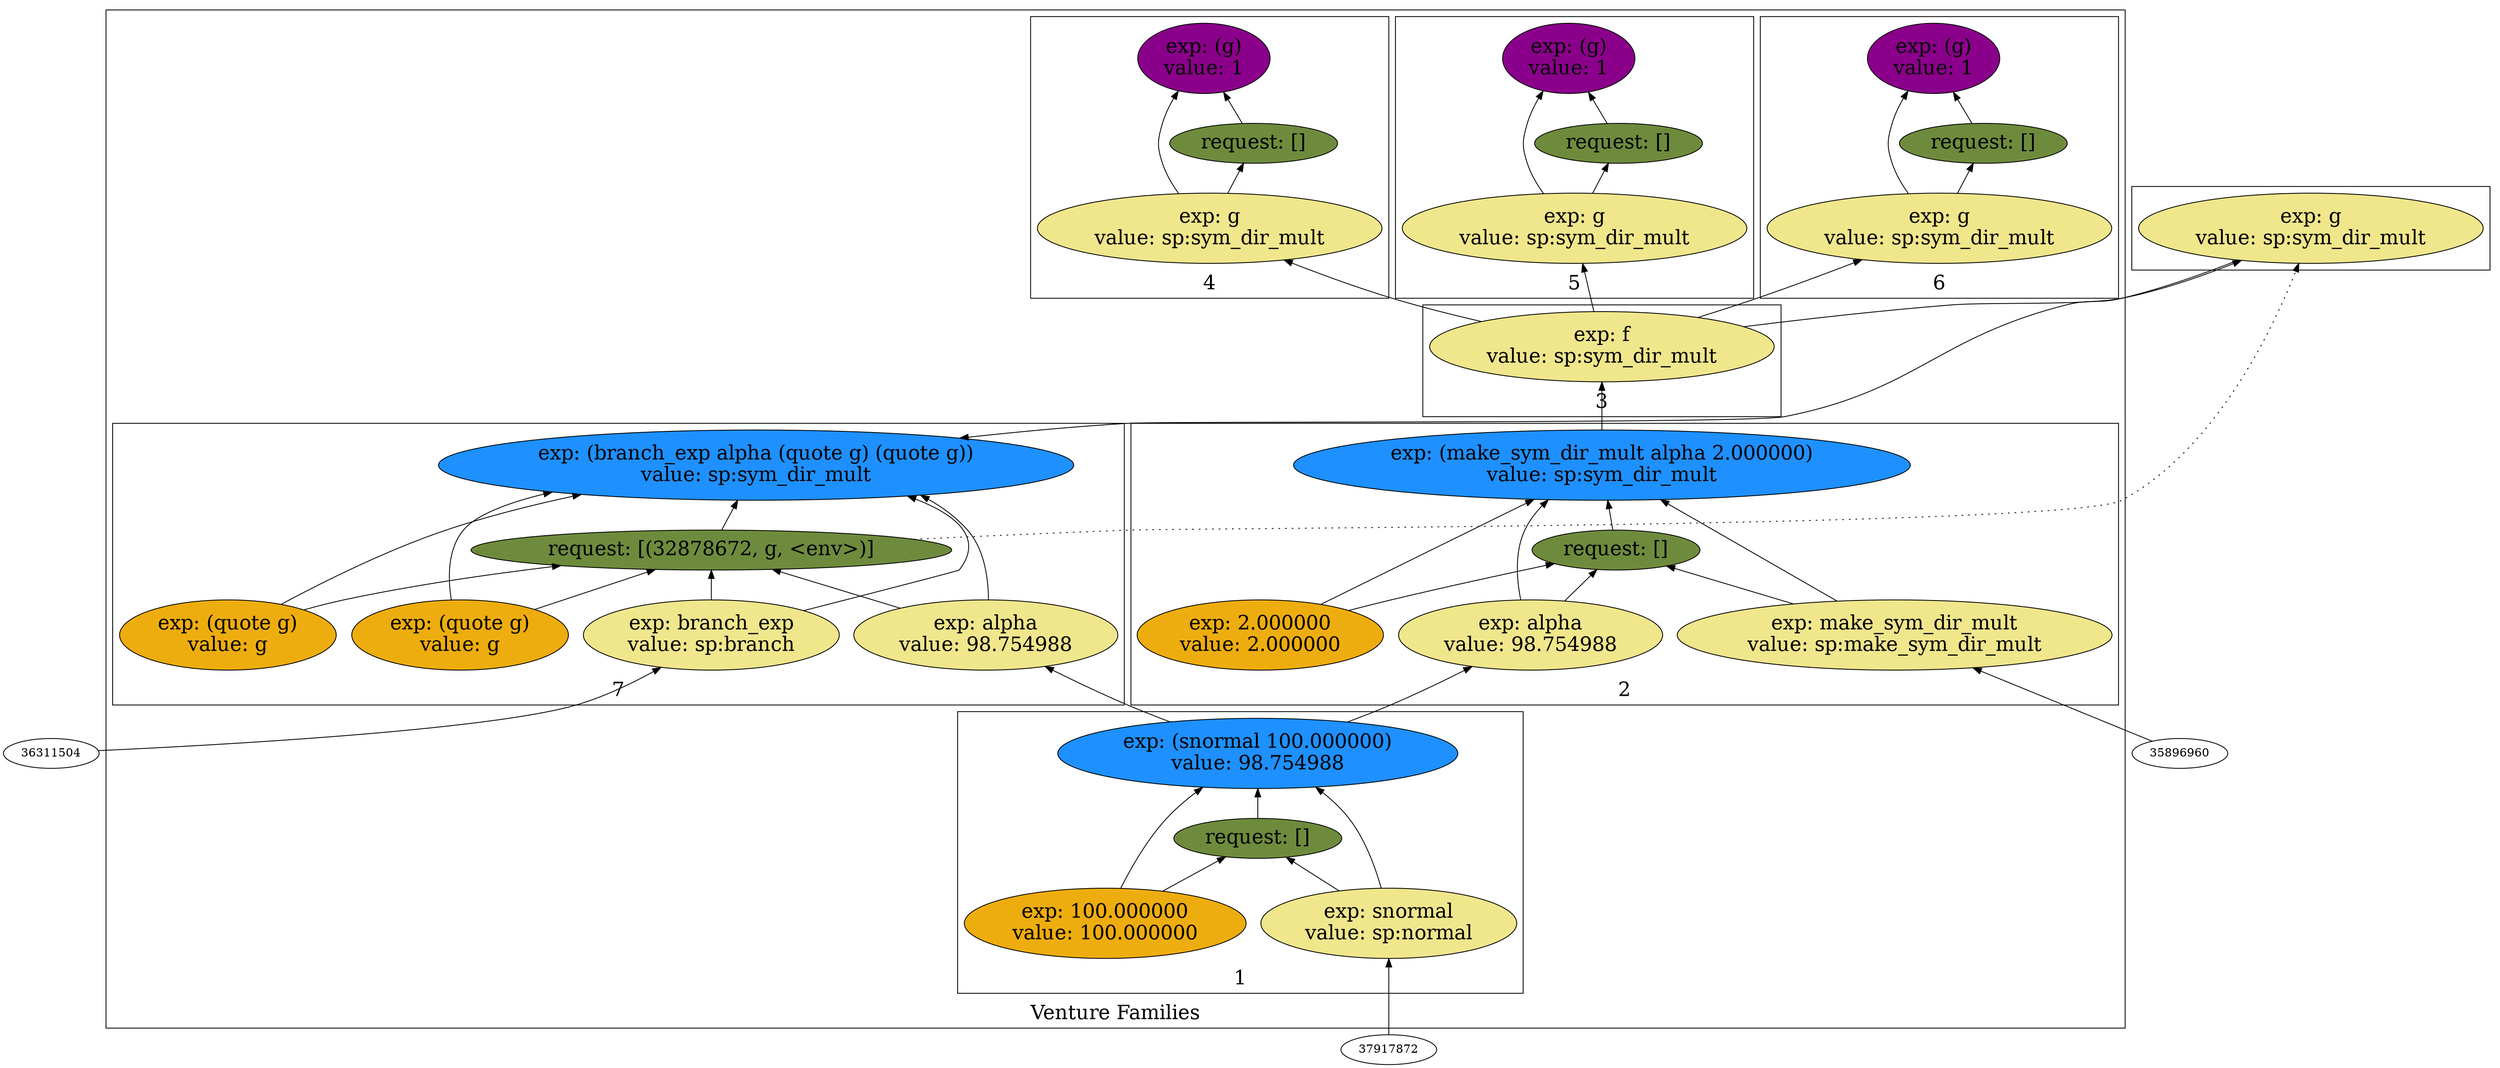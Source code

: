 digraph {
rankdir=BT
fontsize=24
subgraph cluster1 {
label="Venture Families"
subgraph cluster2 {
label="1"
"37356800"["fillcolor"="dodgerblue" "fontsize"="24" "label"="exp: (snormal 100.000000)\nvalue: 98.754988" "shape"="ellipse" "style"="filled" ]
"38779248"["fillcolor"="darkolivegreen4" "fontsize"="24" "label"="request: []" "shape"="ellipse" "style"="filled" ]
"37253632"["fillcolor"="khaki" "fontsize"="24" "label"="exp: snormal\nvalue: sp:normal" "shape"="ellipse" "style"="filled" ]
"31215360"["fillcolor"="darkgoldenrod2" "fontsize"="24" "label"="exp: 100.000000\nvalue: 100.000000" "shape"="ellipse" "style"="filled" ]
}

subgraph cluster3 {
label="2"
"37497584"["fillcolor"="dodgerblue" "fontsize"="24" "label"="exp: (make_sym_dir_mult alpha 2.000000)\nvalue: sp:sym_dir_mult" "shape"="ellipse" "style"="filled" ]
"36008416"["fillcolor"="darkolivegreen4" "fontsize"="24" "label"="request: []" "shape"="ellipse" "style"="filled" ]
"35758960"["fillcolor"="khaki" "fontsize"="24" "label"="exp: make_sym_dir_mult\nvalue: sp:make_sym_dir_mult" "shape"="ellipse" "style"="filled" ]
"32504208"["fillcolor"="khaki" "fontsize"="24" "label"="exp: alpha\nvalue: 98.754988" "shape"="ellipse" "style"="filled" ]
"32794384"["fillcolor"="darkgoldenrod2" "fontsize"="24" "label"="exp: 2.000000\nvalue: 2.000000" "shape"="ellipse" "style"="filled" ]
}

subgraph cluster4 {
label="3"
"31227776"["fillcolor"="khaki" "fontsize"="24" "label"="exp: f\nvalue: sp:sym_dir_mult" "shape"="ellipse" "style"="filled" ]
}

subgraph cluster5 {
label="4"
"34163504"["fillcolor"="magenta4" "fontsize"="24" "label"="exp: (g)\nvalue: 1" "shape"="ellipse" "style"="filled" ]
"32454352"["fillcolor"="darkolivegreen4" "fontsize"="24" "label"="request: []" "shape"="ellipse" "style"="filled" ]
"34460816"["fillcolor"="khaki" "fontsize"="24" "label"="exp: g\nvalue: sp:sym_dir_mult" "shape"="ellipse" "style"="filled" ]
}

subgraph cluster6 {
label="5"
"34491664"["fillcolor"="magenta4" "fontsize"="24" "label"="exp: (g)\nvalue: 1" "shape"="ellipse" "style"="filled" ]
"31841312"["fillcolor"="darkolivegreen4" "fontsize"="24" "label"="request: []" "shape"="ellipse" "style"="filled" ]
"31959104"["fillcolor"="khaki" "fontsize"="24" "label"="exp: g\nvalue: sp:sym_dir_mult" "shape"="ellipse" "style"="filled" ]
}

subgraph cluster7 {
label="6"
"32219424"["fillcolor"="magenta4" "fontsize"="24" "label"="exp: (g)\nvalue: 1" "shape"="ellipse" "style"="filled" ]
"30766480"["fillcolor"="darkolivegreen4" "fontsize"="24" "label"="request: []" "shape"="ellipse" "style"="filled" ]
"30473984"["fillcolor"="khaki" "fontsize"="24" "label"="exp: g\nvalue: sp:sym_dir_mult" "shape"="ellipse" "style"="filled" ]
}

subgraph cluster8 {
label="7"
"31015344"["fillcolor"="dodgerblue" "fontsize"="24" "label"="exp: (branch_exp alpha (quote g) (quote g))\nvalue: sp:sym_dir_mult" "shape"="ellipse" "style"="filled" ]
"32878672"["fillcolor"="darkolivegreen4" "fontsize"="24" "label"="request: [(32878672, g, <env>)]" "shape"="ellipse" "style"="filled" ]
"31225584"["fillcolor"="khaki" "fontsize"="24" "label"="exp: branch_exp\nvalue: sp:branch" "shape"="ellipse" "style"="filled" ]
"30372512"["fillcolor"="khaki" "fontsize"="24" "label"="exp: alpha\nvalue: 98.754988" "shape"="ellipse" "style"="filled" ]
"33378608"["fillcolor"="darkgoldenrod2" "fontsize"="24" "label"="exp: (quote g)\nvalue: g" "shape"="ellipse" "style"="filled" ]
"32496912"["fillcolor"="darkgoldenrod2" "fontsize"="24" "label"="exp: (quote g)\nvalue: g" "shape"="ellipse" "style"="filled" ]
}

}

subgraph cluster9 {
label=""
"33795600"["fillcolor"="khaki" "fontsize"="24" "label"="exp: g\nvalue: sp:sym_dir_mult" "shape"="ellipse" "style"="filled" ]
}

"31225584" -> "31015344"["arrowhead"="normal" "color"="black" "constraint"="true" "style"="solid" ]
"31225584" -> "32878672"["arrowhead"="normal" "color"="black" "constraint"="true" "style"="solid" ]
"36311504" -> "31225584"["arrowhead"="normal" "color"="black" "constraint"="true" "style"="solid" ]
"30372512" -> "31015344"["arrowhead"="normal" "color"="black" "constraint"="true" "style"="solid" ]
"30372512" -> "32878672"["arrowhead"="normal" "color"="black" "constraint"="true" "style"="solid" ]
"37356800" -> "30372512"["arrowhead"="normal" "color"="black" "constraint"="true" "style"="solid" ]
"33378608" -> "31015344"["arrowhead"="normal" "color"="black" "constraint"="true" "style"="solid" ]
"33378608" -> "32878672"["arrowhead"="normal" "color"="black" "constraint"="true" "style"="solid" ]
"32496912" -> "31015344"["arrowhead"="normal" "color"="black" "constraint"="true" "style"="solid" ]
"32496912" -> "32878672"["arrowhead"="normal" "color"="black" "constraint"="true" "style"="solid" ]
"32878672" -> "31015344"["arrowhead"="normal" "color"="black" "constraint"="true" "style"="solid" ]
"33795600" -> "31015344"["arrowhead"="normal" "color"="black" "constraint"="true" "style"="solid" ]
"32878672" -> "33795600"["arrowhead"="normal" "color"="black" "constraint"="false" "style"="dotted" ]
"37497584" -> "31227776"["arrowhead"="normal" "color"="black" "constraint"="true" "style"="solid" ]
"30473984" -> "32219424"["arrowhead"="normal" "color"="black" "constraint"="true" "style"="solid" ]
"30473984" -> "30766480"["arrowhead"="normal" "color"="black" "constraint"="true" "style"="solid" ]
"31227776" -> "30473984"["arrowhead"="normal" "color"="black" "constraint"="true" "style"="solid" ]
"30766480" -> "32219424"["arrowhead"="normal" "color"="black" "constraint"="true" "style"="solid" ]
"31227776" -> "33795600"["arrowhead"="normal" "color"="black" "constraint"="true" "style"="solid" ]
"34460816" -> "34163504"["arrowhead"="normal" "color"="black" "constraint"="true" "style"="solid" ]
"34460816" -> "32454352"["arrowhead"="normal" "color"="black" "constraint"="true" "style"="solid" ]
"31227776" -> "34460816"["arrowhead"="normal" "color"="black" "constraint"="true" "style"="solid" ]
"32454352" -> "34163504"["arrowhead"="normal" "color"="black" "constraint"="true" "style"="solid" ]
"31959104" -> "34491664"["arrowhead"="normal" "color"="black" "constraint"="true" "style"="solid" ]
"31959104" -> "31841312"["arrowhead"="normal" "color"="black" "constraint"="true" "style"="solid" ]
"31227776" -> "31959104"["arrowhead"="normal" "color"="black" "constraint"="true" "style"="solid" ]
"31841312" -> "34491664"["arrowhead"="normal" "color"="black" "constraint"="true" "style"="solid" ]
"37253632" -> "37356800"["arrowhead"="normal" "color"="black" "constraint"="true" "style"="solid" ]
"37253632" -> "38779248"["arrowhead"="normal" "color"="black" "constraint"="true" "style"="solid" ]
"37917872" -> "37253632"["arrowhead"="normal" "color"="black" "constraint"="true" "style"="solid" ]
"31215360" -> "37356800"["arrowhead"="normal" "color"="black" "constraint"="true" "style"="solid" ]
"31215360" -> "38779248"["arrowhead"="normal" "color"="black" "constraint"="true" "style"="solid" ]
"38779248" -> "37356800"["arrowhead"="normal" "color"="black" "constraint"="true" "style"="solid" ]
"35758960" -> "37497584"["arrowhead"="normal" "color"="black" "constraint"="true" "style"="solid" ]
"35758960" -> "36008416"["arrowhead"="normal" "color"="black" "constraint"="true" "style"="solid" ]
"35896960" -> "35758960"["arrowhead"="normal" "color"="black" "constraint"="true" "style"="solid" ]
"32504208" -> "37497584"["arrowhead"="normal" "color"="black" "constraint"="true" "style"="solid" ]
"32504208" -> "36008416"["arrowhead"="normal" "color"="black" "constraint"="true" "style"="solid" ]
"37356800" -> "32504208"["arrowhead"="normal" "color"="black" "constraint"="true" "style"="solid" ]
"32794384" -> "37497584"["arrowhead"="normal" "color"="black" "constraint"="true" "style"="solid" ]
"32794384" -> "36008416"["arrowhead"="normal" "color"="black" "constraint"="true" "style"="solid" ]
"36008416" -> "37497584"["arrowhead"="normal" "color"="black" "constraint"="true" "style"="solid" ]

}